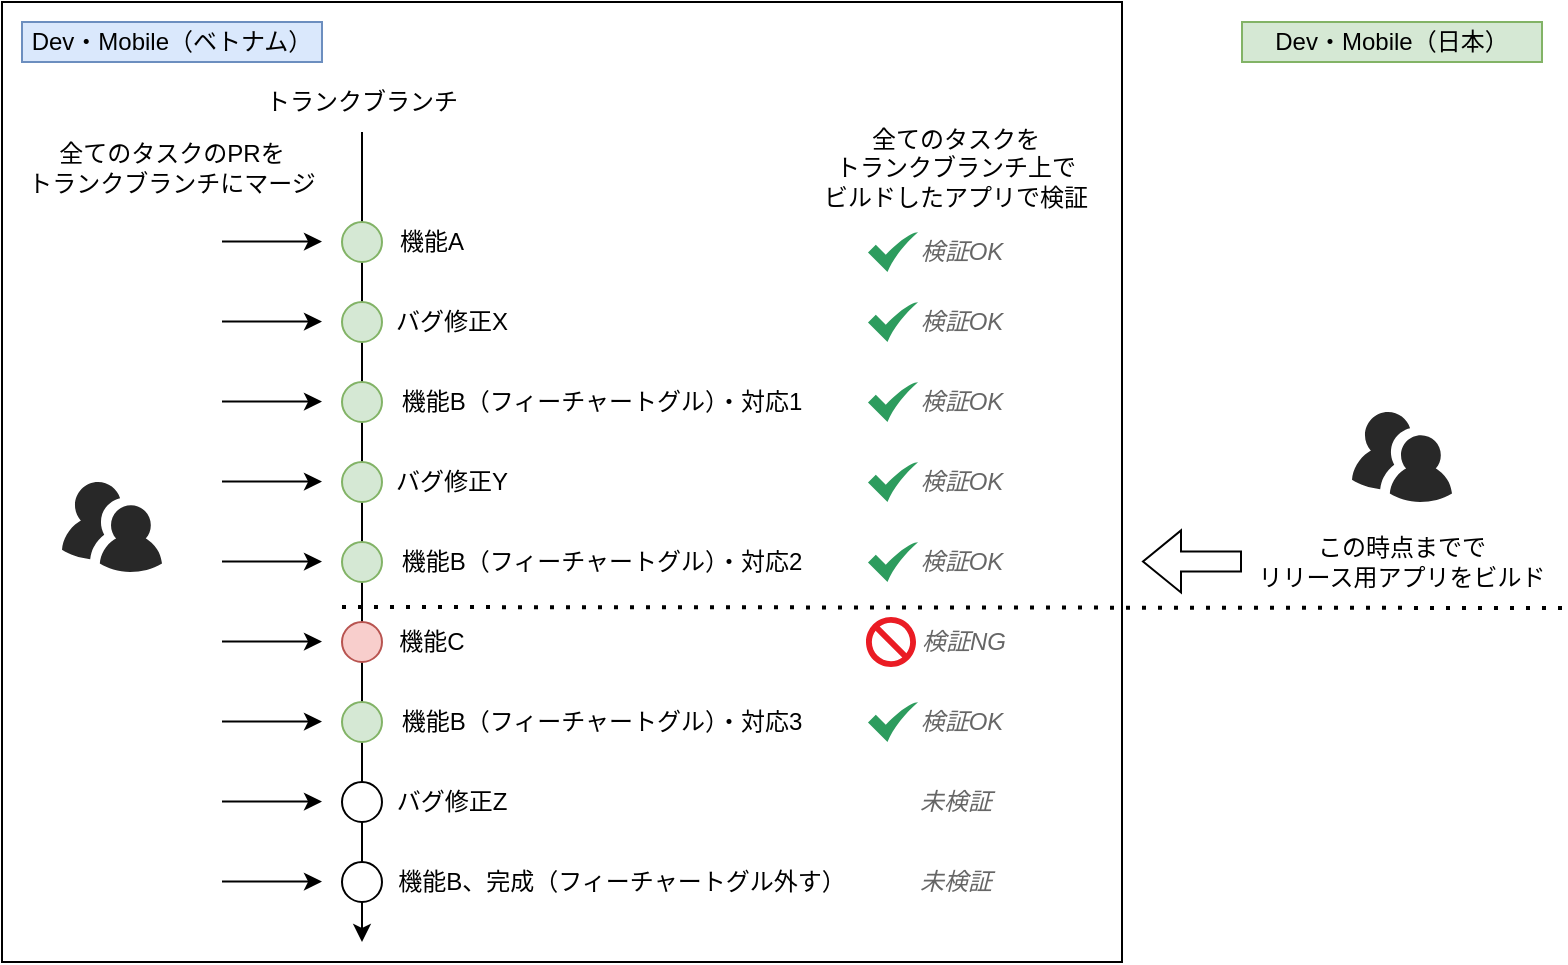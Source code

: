 <mxfile version="22.1.5" type="device">
  <diagram name="ページ1" id="fu776fGeynSo5gwmmyIW">
    <mxGraphModel dx="1461" dy="928" grid="1" gridSize="10" guides="1" tooltips="1" connect="1" arrows="1" fold="1" page="1" pageScale="1" pageWidth="827" pageHeight="1169" math="0" shadow="0">
      <root>
        <mxCell id="0" />
        <mxCell id="1" parent="0" />
        <mxCell id="cA42I65lkPS70WluOvvI-71" value="" style="rounded=0;whiteSpace=wrap;html=1;fillColor=none;" vertex="1" parent="1">
          <mxGeometry x="10" y="10" width="560" height="480" as="geometry" />
        </mxCell>
        <mxCell id="cA42I65lkPS70WluOvvI-27" value="" style="endArrow=classic;html=1;rounded=0;endFill=1;exitX=0.5;exitY=1;exitDx=0;exitDy=0;" edge="1" parent="1" source="cA42I65lkPS70WluOvvI-22">
          <mxGeometry width="50" height="50" relative="1" as="geometry">
            <mxPoint x="190" y="420" as="sourcePoint" />
            <mxPoint x="190" y="480" as="targetPoint" />
          </mxGeometry>
        </mxCell>
        <mxCell id="cA42I65lkPS70WluOvvI-1" value="" style="verticalLabelPosition=bottom;sketch=0;html=1;fillColor=#282828;strokeColor=none;verticalAlign=top;pointerEvents=1;align=center;shape=mxgraph.cisco_safe.people_places_things_icons.icon9;" vertex="1" parent="1">
          <mxGeometry x="685" y="215" width="50" height="45" as="geometry" />
        </mxCell>
        <mxCell id="cA42I65lkPS70WluOvvI-2" value="Dev・Mobile（日本）" style="rounded=0;whiteSpace=wrap;html=1;fillColor=#d5e8d4;strokeColor=#82b366;" vertex="1" parent="1">
          <mxGeometry x="630" y="20" width="150" height="20" as="geometry" />
        </mxCell>
        <mxCell id="cA42I65lkPS70WluOvvI-3" value="Dev・Mobile（ベトナム）" style="rounded=0;whiteSpace=wrap;html=1;fillColor=#dae8fc;strokeColor=#6c8ebf;" vertex="1" parent="1">
          <mxGeometry x="20" y="20" width="150" height="20" as="geometry" />
        </mxCell>
        <mxCell id="cA42I65lkPS70WluOvvI-7" value="" style="verticalLabelPosition=bottom;sketch=0;html=1;fillColor=#282828;strokeColor=none;verticalAlign=top;pointerEvents=1;align=center;shape=mxgraph.cisco_safe.people_places_things_icons.icon9;" vertex="1" parent="1">
          <mxGeometry x="40" y="250" width="50" height="45" as="geometry" />
        </mxCell>
        <mxCell id="cA42I65lkPS70WluOvvI-22" value="トランクブランチ" style="text;html=1;strokeColor=none;fillColor=none;align=center;verticalAlign=middle;whiteSpace=wrap;rounded=0;" vertex="1" parent="1">
          <mxGeometry x="135" y="45" width="110" height="30" as="geometry" />
        </mxCell>
        <mxCell id="cA42I65lkPS70WluOvvI-23" value="" style="ellipse;whiteSpace=wrap;html=1;aspect=fixed;fillColor=#d5e8d4;strokeColor=#82b366;" vertex="1" parent="1">
          <mxGeometry x="180" y="120" width="20" height="20" as="geometry" />
        </mxCell>
        <mxCell id="cA42I65lkPS70WluOvvI-24" value="機能A" style="text;html=1;strokeColor=none;fillColor=none;align=center;verticalAlign=middle;whiteSpace=wrap;rounded=0;" vertex="1" parent="1">
          <mxGeometry x="200" y="115" width="50" height="30" as="geometry" />
        </mxCell>
        <mxCell id="cA42I65lkPS70WluOvvI-29" value="" style="ellipse;whiteSpace=wrap;html=1;aspect=fixed;fillColor=#d5e8d4;strokeColor=#82b366;" vertex="1" parent="1">
          <mxGeometry x="180" y="160" width="20" height="20" as="geometry" />
        </mxCell>
        <mxCell id="cA42I65lkPS70WluOvvI-30" value="バグ修正X" style="text;html=1;strokeColor=none;fillColor=none;align=center;verticalAlign=middle;whiteSpace=wrap;rounded=0;" vertex="1" parent="1">
          <mxGeometry x="200" y="155" width="70" height="30" as="geometry" />
        </mxCell>
        <mxCell id="cA42I65lkPS70WluOvvI-33" value="機能B（フィーチャートグル）・対応1" style="text;html=1;strokeColor=none;fillColor=none;align=center;verticalAlign=middle;whiteSpace=wrap;rounded=0;" vertex="1" parent="1">
          <mxGeometry x="200" y="195" width="220" height="30" as="geometry" />
        </mxCell>
        <mxCell id="cA42I65lkPS70WluOvvI-34" value="" style="ellipse;whiteSpace=wrap;html=1;aspect=fixed;fillColor=#d5e8d4;strokeColor=#82b366;" vertex="1" parent="1">
          <mxGeometry x="180" y="200" width="20" height="20" as="geometry" />
        </mxCell>
        <mxCell id="cA42I65lkPS70WluOvvI-37" value="" style="ellipse;whiteSpace=wrap;html=1;aspect=fixed;fillColor=#d5e8d4;strokeColor=#82b366;" vertex="1" parent="1">
          <mxGeometry x="180" y="240" width="20" height="20" as="geometry" />
        </mxCell>
        <mxCell id="cA42I65lkPS70WluOvvI-39" value="バグ修正Y" style="text;html=1;strokeColor=none;fillColor=none;align=center;verticalAlign=middle;whiteSpace=wrap;rounded=0;" vertex="1" parent="1">
          <mxGeometry x="200" y="235" width="70" height="30" as="geometry" />
        </mxCell>
        <mxCell id="cA42I65lkPS70WluOvvI-40" value="" style="ellipse;whiteSpace=wrap;html=1;aspect=fixed;fillColor=#d5e8d4;strokeColor=#82b366;" vertex="1" parent="1">
          <mxGeometry x="180" y="280" width="20" height="20" as="geometry" />
        </mxCell>
        <mxCell id="cA42I65lkPS70WluOvvI-41" value="機能B（フィーチャートグル）・対応2" style="text;html=1;strokeColor=none;fillColor=none;align=center;verticalAlign=middle;whiteSpace=wrap;rounded=0;" vertex="1" parent="1">
          <mxGeometry x="200" y="275" width="220" height="30" as="geometry" />
        </mxCell>
        <mxCell id="cA42I65lkPS70WluOvvI-42" value="機能B（フィーチャートグル）・対応3" style="text;html=1;strokeColor=none;fillColor=none;align=center;verticalAlign=middle;whiteSpace=wrap;rounded=0;" vertex="1" parent="1">
          <mxGeometry x="200" y="355" width="220" height="30" as="geometry" />
        </mxCell>
        <mxCell id="cA42I65lkPS70WluOvvI-43" value="" style="ellipse;whiteSpace=wrap;html=1;aspect=fixed;fillColor=#f8cecc;strokeColor=#b85450;" vertex="1" parent="1">
          <mxGeometry x="180" y="320" width="20" height="20" as="geometry" />
        </mxCell>
        <mxCell id="cA42I65lkPS70WluOvvI-44" value="機能C" style="text;html=1;strokeColor=none;fillColor=none;align=center;verticalAlign=middle;whiteSpace=wrap;rounded=0;" vertex="1" parent="1">
          <mxGeometry x="200" y="315" width="50" height="30" as="geometry" />
        </mxCell>
        <mxCell id="cA42I65lkPS70WluOvvI-46" value="" style="group" vertex="1" connectable="0" parent="1">
          <mxGeometry x="450" y="120" width="70" height="30" as="geometry" />
        </mxCell>
        <mxCell id="cA42I65lkPS70WluOvvI-25" value="検証OK" style="text;html=1;strokeColor=none;fillColor=none;align=center;verticalAlign=middle;whiteSpace=wrap;rounded=0;fontStyle=2;fontColor=#666666;" vertex="1" parent="cA42I65lkPS70WluOvvI-46">
          <mxGeometry x="10" width="60" height="30" as="geometry" />
        </mxCell>
        <mxCell id="cA42I65lkPS70WluOvvI-26" value="" style="sketch=0;html=1;aspect=fixed;strokeColor=none;shadow=0;align=center;fillColor=#2D9C5E;verticalAlign=top;labelPosition=center;verticalLabelPosition=bottom;shape=mxgraph.gcp2.check" vertex="1" parent="cA42I65lkPS70WluOvvI-46">
          <mxGeometry x="-7" y="5" width="25" height="20" as="geometry" />
        </mxCell>
        <mxCell id="cA42I65lkPS70WluOvvI-47" value="" style="group" vertex="1" connectable="0" parent="1">
          <mxGeometry x="450" y="155" width="70" height="30" as="geometry" />
        </mxCell>
        <mxCell id="cA42I65lkPS70WluOvvI-48" value="検証OK" style="text;html=1;strokeColor=none;fillColor=none;align=center;verticalAlign=middle;whiteSpace=wrap;rounded=0;fontStyle=2;fontColor=#666666;" vertex="1" parent="cA42I65lkPS70WluOvvI-47">
          <mxGeometry x="10" width="60" height="30" as="geometry" />
        </mxCell>
        <mxCell id="cA42I65lkPS70WluOvvI-49" value="" style="sketch=0;html=1;aspect=fixed;strokeColor=none;shadow=0;align=center;fillColor=#2D9C5E;verticalAlign=top;labelPosition=center;verticalLabelPosition=bottom;shape=mxgraph.gcp2.check" vertex="1" parent="cA42I65lkPS70WluOvvI-47">
          <mxGeometry x="-7" y="5" width="25" height="20" as="geometry" />
        </mxCell>
        <mxCell id="cA42I65lkPS70WluOvvI-50" value="" style="group" vertex="1" connectable="0" parent="1">
          <mxGeometry x="450" y="195" width="70" height="30" as="geometry" />
        </mxCell>
        <mxCell id="cA42I65lkPS70WluOvvI-51" value="検証OK" style="text;html=1;strokeColor=none;fillColor=none;align=center;verticalAlign=middle;whiteSpace=wrap;rounded=0;fontStyle=2;fontColor=#666666;" vertex="1" parent="cA42I65lkPS70WluOvvI-50">
          <mxGeometry x="10" width="60" height="30" as="geometry" />
        </mxCell>
        <mxCell id="cA42I65lkPS70WluOvvI-52" value="" style="sketch=0;html=1;aspect=fixed;strokeColor=none;shadow=0;align=center;fillColor=#2D9C5E;verticalAlign=top;labelPosition=center;verticalLabelPosition=bottom;shape=mxgraph.gcp2.check" vertex="1" parent="cA42I65lkPS70WluOvvI-50">
          <mxGeometry x="-7" y="5" width="25" height="20" as="geometry" />
        </mxCell>
        <mxCell id="cA42I65lkPS70WluOvvI-53" value="" style="group" vertex="1" connectable="0" parent="1">
          <mxGeometry x="450" y="235" width="70" height="30" as="geometry" />
        </mxCell>
        <mxCell id="cA42I65lkPS70WluOvvI-54" value="検証OK" style="text;html=1;strokeColor=none;fillColor=none;align=center;verticalAlign=middle;whiteSpace=wrap;rounded=0;fontStyle=2;fontColor=#666666;" vertex="1" parent="cA42I65lkPS70WluOvvI-53">
          <mxGeometry x="10" width="60" height="30" as="geometry" />
        </mxCell>
        <mxCell id="cA42I65lkPS70WluOvvI-56" value="" style="group" vertex="1" connectable="0" parent="1">
          <mxGeometry x="450" y="275" width="70" height="30" as="geometry" />
        </mxCell>
        <mxCell id="cA42I65lkPS70WluOvvI-57" value="検証OK" style="text;html=1;strokeColor=none;fillColor=none;align=center;verticalAlign=middle;whiteSpace=wrap;rounded=0;fontStyle=2;fontColor=#666666;" vertex="1" parent="cA42I65lkPS70WluOvvI-56">
          <mxGeometry x="10" width="60" height="30" as="geometry" />
        </mxCell>
        <mxCell id="cA42I65lkPS70WluOvvI-58" value="" style="sketch=0;html=1;aspect=fixed;strokeColor=none;shadow=0;align=center;fillColor=#2D9C5E;verticalAlign=top;labelPosition=center;verticalLabelPosition=bottom;shape=mxgraph.gcp2.check" vertex="1" parent="cA42I65lkPS70WluOvvI-56">
          <mxGeometry x="-7" y="5" width="25" height="20" as="geometry" />
        </mxCell>
        <mxCell id="cA42I65lkPS70WluOvvI-60" value="" style="group" vertex="1" connectable="0" parent="1">
          <mxGeometry x="444" y="315" width="77" height="30" as="geometry" />
        </mxCell>
        <mxCell id="cA42I65lkPS70WluOvvI-45" value="" style="sketch=0;aspect=fixed;pointerEvents=1;shadow=0;dashed=0;html=1;strokeColor=none;labelPosition=center;verticalLabelPosition=bottom;verticalAlign=top;align=center;shape=mxgraph.mscae.enterprise.not_allowed;fillColor=#EA1C24;" vertex="1" parent="cA42I65lkPS70WluOvvI-60">
          <mxGeometry x="-2" y="2.5" width="25" height="25" as="geometry" />
        </mxCell>
        <mxCell id="cA42I65lkPS70WluOvvI-59" value="検証NG" style="text;html=1;strokeColor=none;fillColor=none;align=center;verticalAlign=middle;whiteSpace=wrap;rounded=0;fontStyle=2;fontColor=#666666;" vertex="1" parent="cA42I65lkPS70WluOvvI-60">
          <mxGeometry x="17" width="60" height="30" as="geometry" />
        </mxCell>
        <mxCell id="cA42I65lkPS70WluOvvI-61" value="" style="ellipse;whiteSpace=wrap;html=1;aspect=fixed;fillColor=#d5e8d4;strokeColor=#82b366;" vertex="1" parent="1">
          <mxGeometry x="180" y="360" width="20" height="20" as="geometry" />
        </mxCell>
        <mxCell id="cA42I65lkPS70WluOvvI-62" value="" style="ellipse;whiteSpace=wrap;html=1;aspect=fixed;" vertex="1" parent="1">
          <mxGeometry x="180" y="400" width="20" height="20" as="geometry" />
        </mxCell>
        <mxCell id="cA42I65lkPS70WluOvvI-63" value="バグ修正Z" style="text;html=1;strokeColor=none;fillColor=none;align=center;verticalAlign=middle;whiteSpace=wrap;rounded=0;" vertex="1" parent="1">
          <mxGeometry x="200" y="395" width="70" height="30" as="geometry" />
        </mxCell>
        <mxCell id="cA42I65lkPS70WluOvvI-64" value="" style="group" vertex="1" connectable="0" parent="1">
          <mxGeometry x="450" y="355" width="70" height="30" as="geometry" />
        </mxCell>
        <mxCell id="cA42I65lkPS70WluOvvI-65" value="検証OK" style="text;html=1;strokeColor=none;fillColor=none;align=center;verticalAlign=middle;whiteSpace=wrap;rounded=0;fontStyle=2;fontColor=#666666;" vertex="1" parent="cA42I65lkPS70WluOvvI-64">
          <mxGeometry x="10" width="60" height="30" as="geometry" />
        </mxCell>
        <mxCell id="cA42I65lkPS70WluOvvI-67" value="未検証" style="text;html=1;strokeColor=none;fillColor=none;align=center;verticalAlign=middle;whiteSpace=wrap;rounded=0;fontStyle=2;fontColor=#666666;" vertex="1" parent="1">
          <mxGeometry x="457" y="395" width="60" height="30" as="geometry" />
        </mxCell>
        <mxCell id="cA42I65lkPS70WluOvvI-68" value="機能B、完成（フィーチャートグル外す）" style="text;html=1;strokeColor=none;fillColor=none;align=center;verticalAlign=middle;whiteSpace=wrap;rounded=0;" vertex="1" parent="1">
          <mxGeometry x="200" y="435" width="240" height="30" as="geometry" />
        </mxCell>
        <mxCell id="cA42I65lkPS70WluOvvI-69" value="" style="ellipse;whiteSpace=wrap;html=1;aspect=fixed;" vertex="1" parent="1">
          <mxGeometry x="180" y="440" width="20" height="20" as="geometry" />
        </mxCell>
        <mxCell id="cA42I65lkPS70WluOvvI-70" value="未検証" style="text;html=1;strokeColor=none;fillColor=none;align=center;verticalAlign=middle;whiteSpace=wrap;rounded=0;fontStyle=2;fontColor=#666666;" vertex="1" parent="1">
          <mxGeometry x="457" y="435" width="60" height="30" as="geometry" />
        </mxCell>
        <mxCell id="cA42I65lkPS70WluOvvI-55" value="" style="sketch=0;html=1;aspect=fixed;strokeColor=none;shadow=0;align=center;fillColor=#2D9C5E;verticalAlign=top;labelPosition=center;verticalLabelPosition=bottom;shape=mxgraph.gcp2.check" vertex="1" parent="1">
          <mxGeometry x="443" y="240" width="25" height="20" as="geometry" />
        </mxCell>
        <mxCell id="cA42I65lkPS70WluOvvI-66" value="" style="sketch=0;html=1;aspect=fixed;strokeColor=none;shadow=0;align=center;fillColor=#2D9C5E;verticalAlign=top;labelPosition=center;verticalLabelPosition=bottom;shape=mxgraph.gcp2.check" vertex="1" parent="1">
          <mxGeometry x="443" y="360" width="25" height="20" as="geometry" />
        </mxCell>
        <mxCell id="cA42I65lkPS70WluOvvI-73" value="全てのタスクのPRを&lt;br&gt;トランクブランチにマージ" style="text;html=1;strokeColor=none;fillColor=none;align=center;verticalAlign=middle;whiteSpace=wrap;rounded=0;" vertex="1" parent="1">
          <mxGeometry x="20" y="77.5" width="150" height="30" as="geometry" />
        </mxCell>
        <mxCell id="cA42I65lkPS70WluOvvI-74" value="" style="endArrow=classic;html=1;rounded=0;" edge="1" parent="1">
          <mxGeometry width="50" height="50" relative="1" as="geometry">
            <mxPoint x="120" y="129.81" as="sourcePoint" />
            <mxPoint x="170" y="129.81" as="targetPoint" />
          </mxGeometry>
        </mxCell>
        <mxCell id="cA42I65lkPS70WluOvvI-75" value="" style="endArrow=classic;html=1;rounded=0;" edge="1" parent="1">
          <mxGeometry width="50" height="50" relative="1" as="geometry">
            <mxPoint x="120" y="169.81" as="sourcePoint" />
            <mxPoint x="170" y="169.81" as="targetPoint" />
          </mxGeometry>
        </mxCell>
        <mxCell id="cA42I65lkPS70WluOvvI-76" value="" style="endArrow=classic;html=1;rounded=0;" edge="1" parent="1">
          <mxGeometry width="50" height="50" relative="1" as="geometry">
            <mxPoint x="120" y="209.81" as="sourcePoint" />
            <mxPoint x="170" y="209.81" as="targetPoint" />
          </mxGeometry>
        </mxCell>
        <mxCell id="cA42I65lkPS70WluOvvI-77" value="" style="endArrow=classic;html=1;rounded=0;" edge="1" parent="1">
          <mxGeometry width="50" height="50" relative="1" as="geometry">
            <mxPoint x="120" y="249.81" as="sourcePoint" />
            <mxPoint x="170" y="249.81" as="targetPoint" />
          </mxGeometry>
        </mxCell>
        <mxCell id="cA42I65lkPS70WluOvvI-78" value="" style="endArrow=classic;html=1;rounded=0;" edge="1" parent="1">
          <mxGeometry width="50" height="50" relative="1" as="geometry">
            <mxPoint x="120" y="289.81" as="sourcePoint" />
            <mxPoint x="170" y="289.81" as="targetPoint" />
          </mxGeometry>
        </mxCell>
        <mxCell id="cA42I65lkPS70WluOvvI-79" value="" style="endArrow=classic;html=1;rounded=0;" edge="1" parent="1">
          <mxGeometry width="50" height="50" relative="1" as="geometry">
            <mxPoint x="120" y="329.81" as="sourcePoint" />
            <mxPoint x="170" y="329.81" as="targetPoint" />
          </mxGeometry>
        </mxCell>
        <mxCell id="cA42I65lkPS70WluOvvI-80" value="" style="endArrow=classic;html=1;rounded=0;" edge="1" parent="1">
          <mxGeometry width="50" height="50" relative="1" as="geometry">
            <mxPoint x="120" y="369.81" as="sourcePoint" />
            <mxPoint x="170" y="369.81" as="targetPoint" />
          </mxGeometry>
        </mxCell>
        <mxCell id="cA42I65lkPS70WluOvvI-81" value="" style="endArrow=classic;html=1;rounded=0;" edge="1" parent="1">
          <mxGeometry width="50" height="50" relative="1" as="geometry">
            <mxPoint x="120" y="409.81" as="sourcePoint" />
            <mxPoint x="170" y="409.81" as="targetPoint" />
          </mxGeometry>
        </mxCell>
        <mxCell id="cA42I65lkPS70WluOvvI-82" value="" style="endArrow=classic;html=1;rounded=0;" edge="1" parent="1">
          <mxGeometry width="50" height="50" relative="1" as="geometry">
            <mxPoint x="120" y="449.81" as="sourcePoint" />
            <mxPoint x="170" y="449.81" as="targetPoint" />
          </mxGeometry>
        </mxCell>
        <mxCell id="cA42I65lkPS70WluOvvI-84" value="全てのタスクを&lt;br&gt;トランクブランチ上で&lt;br&gt;ビルドしたアプリで検証" style="text;html=1;strokeColor=none;fillColor=none;align=center;verticalAlign=middle;whiteSpace=wrap;rounded=0;" vertex="1" parent="1">
          <mxGeometry x="412" y="65" width="150" height="55" as="geometry" />
        </mxCell>
        <mxCell id="cA42I65lkPS70WluOvvI-85" value="" style="shape=flexArrow;endArrow=classic;html=1;rounded=0;" edge="1" parent="1">
          <mxGeometry width="50" height="50" relative="1" as="geometry">
            <mxPoint x="630" y="289.73" as="sourcePoint" />
            <mxPoint x="580" y="289.73" as="targetPoint" />
          </mxGeometry>
        </mxCell>
        <mxCell id="cA42I65lkPS70WluOvvI-86" value="この時点までで&lt;br&gt;リリース用アプリをビルド" style="text;html=1;strokeColor=none;fillColor=none;align=center;verticalAlign=middle;whiteSpace=wrap;rounded=0;" vertex="1" parent="1">
          <mxGeometry x="630" y="267.5" width="160" height="45" as="geometry" />
        </mxCell>
        <mxCell id="cA42I65lkPS70WluOvvI-87" value="" style="endArrow=none;dashed=1;html=1;dashPattern=1 3;strokeWidth=2;rounded=0;" edge="1" parent="1">
          <mxGeometry width="50" height="50" relative="1" as="geometry">
            <mxPoint x="180" y="312.5" as="sourcePoint" />
            <mxPoint x="790" y="313" as="targetPoint" />
          </mxGeometry>
        </mxCell>
      </root>
    </mxGraphModel>
  </diagram>
</mxfile>
